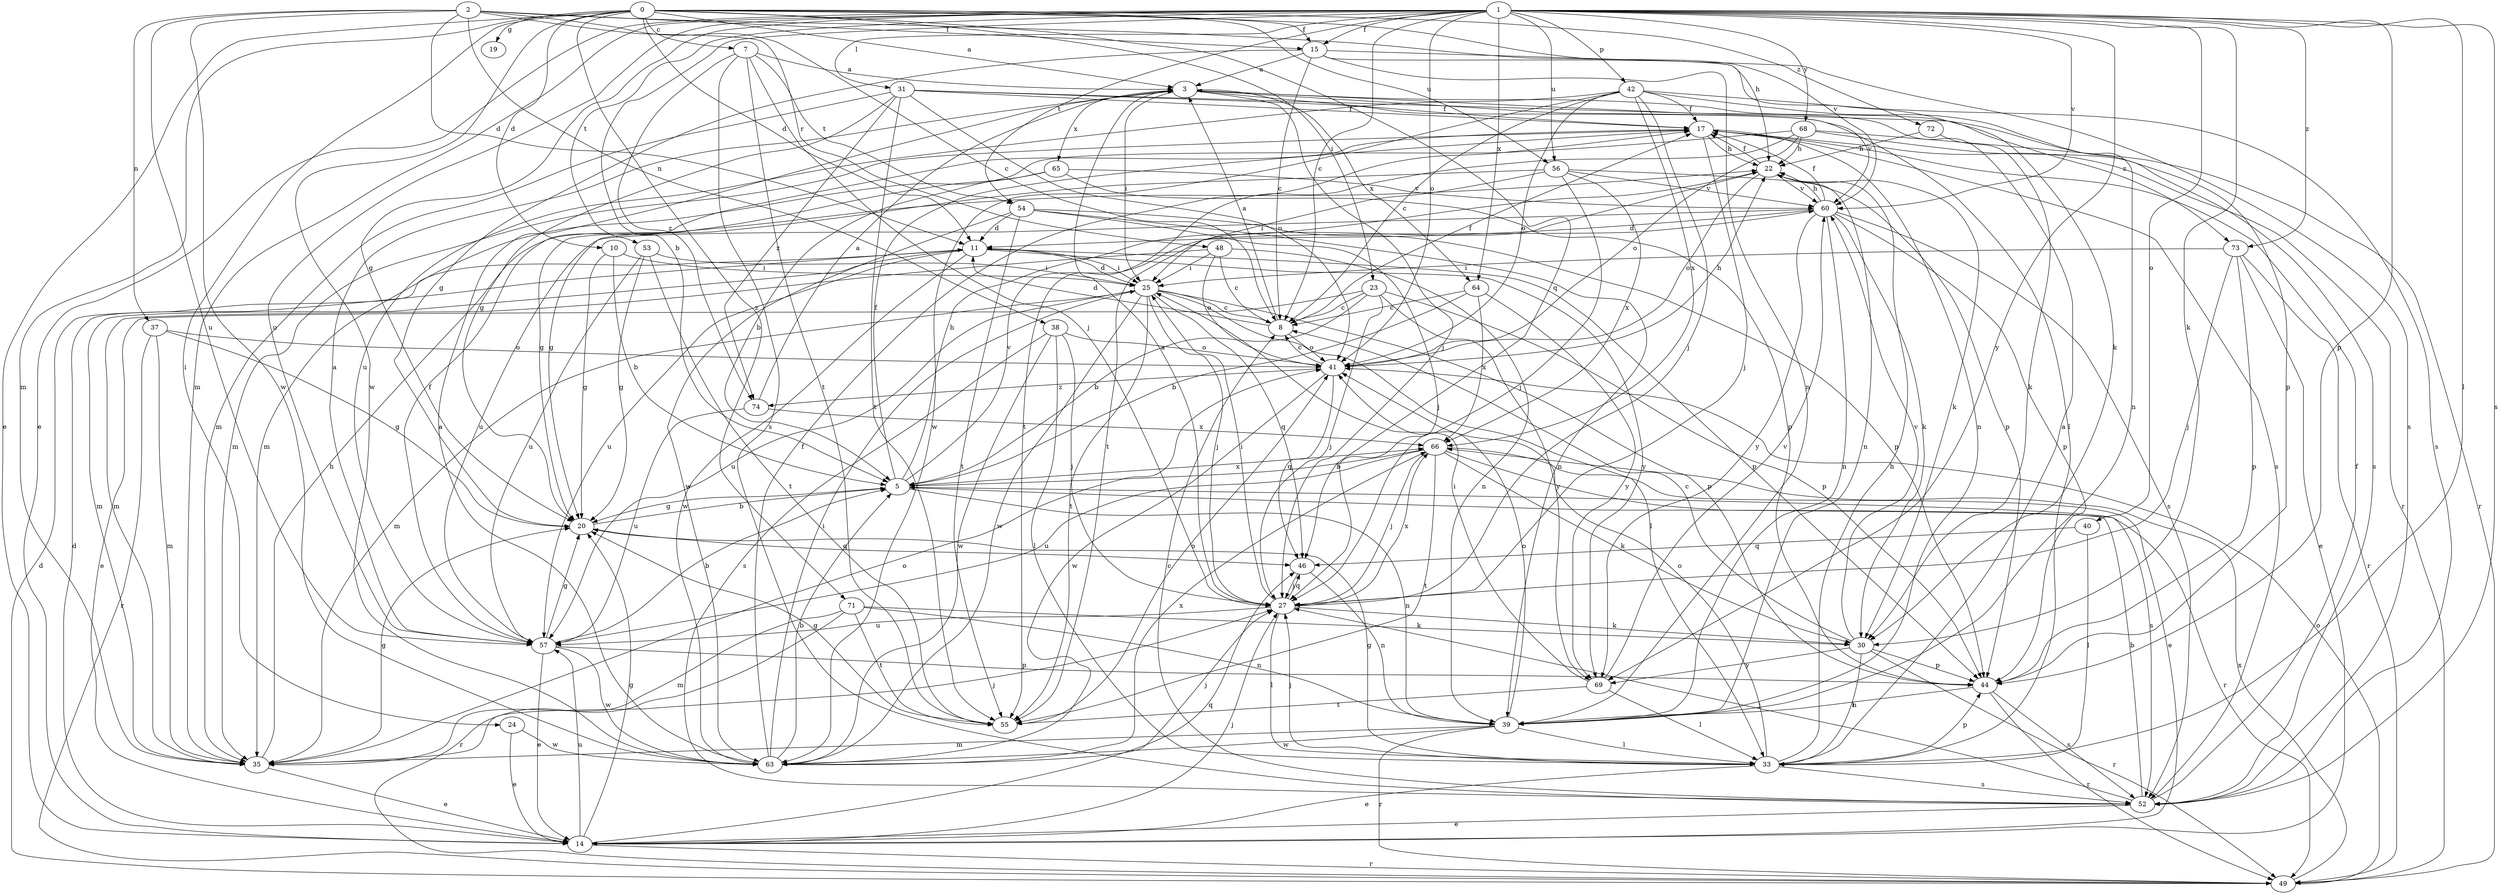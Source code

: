 strict digraph  {
0;
1;
2;
3;
5;
7;
8;
10;
11;
14;
15;
17;
19;
20;
22;
23;
24;
25;
27;
30;
31;
33;
35;
37;
38;
39;
40;
41;
42;
44;
46;
48;
49;
52;
53;
54;
55;
56;
57;
60;
63;
64;
65;
66;
68;
69;
71;
72;
73;
74;
0 -> 3  [label=a];
0 -> 7  [label=c];
0 -> 10  [label=d];
0 -> 11  [label=d];
0 -> 14  [label=e];
0 -> 15  [label=f];
0 -> 19  [label=g];
0 -> 23  [label=i];
0 -> 24  [label=i];
0 -> 35  [label=m];
0 -> 46  [label=q];
0 -> 56  [label=u];
0 -> 60  [label=v];
0 -> 63  [label=w];
0 -> 71  [label=z];
0 -> 72  [label=z];
1 -> 5  [label=b];
1 -> 8  [label=c];
1 -> 14  [label=e];
1 -> 15  [label=f];
1 -> 20  [label=g];
1 -> 30  [label=k];
1 -> 31  [label=l];
1 -> 33  [label=l];
1 -> 35  [label=m];
1 -> 40  [label=o];
1 -> 41  [label=o];
1 -> 42  [label=p];
1 -> 44  [label=p];
1 -> 52  [label=s];
1 -> 53  [label=t];
1 -> 54  [label=t];
1 -> 56  [label=u];
1 -> 57  [label=u];
1 -> 60  [label=v];
1 -> 64  [label=x];
1 -> 68  [label=y];
1 -> 69  [label=y];
1 -> 73  [label=z];
2 -> 8  [label=c];
2 -> 11  [label=d];
2 -> 15  [label=f];
2 -> 22  [label=h];
2 -> 37  [label=n];
2 -> 38  [label=n];
2 -> 48  [label=r];
2 -> 57  [label=u];
2 -> 63  [label=w];
3 -> 17  [label=f];
3 -> 25  [label=i];
3 -> 27  [label=j];
3 -> 60  [label=v];
3 -> 64  [label=x];
3 -> 65  [label=x];
3 -> 73  [label=z];
5 -> 17  [label=f];
5 -> 20  [label=g];
5 -> 22  [label=h];
5 -> 39  [label=n];
5 -> 49  [label=r];
5 -> 60  [label=v];
5 -> 66  [label=x];
7 -> 3  [label=a];
7 -> 27  [label=j];
7 -> 52  [label=s];
7 -> 54  [label=t];
7 -> 55  [label=t];
7 -> 74  [label=z];
8 -> 3  [label=a];
8 -> 11  [label=d];
8 -> 17  [label=f];
8 -> 41  [label=o];
10 -> 5  [label=b];
10 -> 20  [label=g];
10 -> 25  [label=i];
11 -> 25  [label=i];
11 -> 35  [label=m];
11 -> 44  [label=p];
11 -> 57  [label=u];
11 -> 63  [label=w];
11 -> 69  [label=y];
14 -> 11  [label=d];
14 -> 20  [label=g];
14 -> 27  [label=j];
14 -> 46  [label=q];
14 -> 49  [label=r];
14 -> 57  [label=u];
15 -> 3  [label=a];
15 -> 8  [label=c];
15 -> 20  [label=g];
15 -> 30  [label=k];
15 -> 39  [label=n];
15 -> 52  [label=s];
17 -> 22  [label=h];
17 -> 27  [label=j];
17 -> 35  [label=m];
17 -> 39  [label=n];
17 -> 49  [label=r];
17 -> 52  [label=s];
20 -> 5  [label=b];
20 -> 46  [label=q];
22 -> 17  [label=f];
22 -> 30  [label=k];
22 -> 39  [label=n];
22 -> 41  [label=o];
22 -> 55  [label=t];
22 -> 60  [label=v];
23 -> 5  [label=b];
23 -> 8  [label=c];
23 -> 14  [label=e];
23 -> 27  [label=j];
23 -> 44  [label=p];
23 -> 69  [label=y];
24 -> 14  [label=e];
24 -> 63  [label=w];
25 -> 8  [label=c];
25 -> 11  [label=d];
25 -> 27  [label=j];
25 -> 33  [label=l];
25 -> 35  [label=m];
25 -> 44  [label=p];
25 -> 46  [label=q];
25 -> 55  [label=t];
25 -> 57  [label=u];
25 -> 63  [label=w];
27 -> 3  [label=a];
27 -> 25  [label=i];
27 -> 30  [label=k];
27 -> 33  [label=l];
27 -> 46  [label=q];
27 -> 57  [label=u];
27 -> 66  [label=x];
30 -> 8  [label=c];
30 -> 33  [label=l];
30 -> 44  [label=p];
30 -> 49  [label=r];
30 -> 60  [label=v];
30 -> 69  [label=y];
31 -> 17  [label=f];
31 -> 20  [label=g];
31 -> 33  [label=l];
31 -> 35  [label=m];
31 -> 41  [label=o];
31 -> 44  [label=p];
31 -> 55  [label=t];
31 -> 74  [label=z];
33 -> 3  [label=a];
33 -> 14  [label=e];
33 -> 20  [label=g];
33 -> 22  [label=h];
33 -> 27  [label=j];
33 -> 41  [label=o];
33 -> 44  [label=p];
33 -> 52  [label=s];
35 -> 14  [label=e];
35 -> 20  [label=g];
35 -> 22  [label=h];
35 -> 27  [label=j];
35 -> 41  [label=o];
37 -> 20  [label=g];
37 -> 35  [label=m];
37 -> 41  [label=o];
37 -> 49  [label=r];
38 -> 27  [label=j];
38 -> 33  [label=l];
38 -> 41  [label=o];
38 -> 52  [label=s];
38 -> 63  [label=w];
39 -> 33  [label=l];
39 -> 35  [label=m];
39 -> 41  [label=o];
39 -> 49  [label=r];
39 -> 63  [label=w];
40 -> 33  [label=l];
40 -> 46  [label=q];
41 -> 8  [label=c];
41 -> 22  [label=h];
41 -> 46  [label=q];
41 -> 63  [label=w];
41 -> 74  [label=z];
42 -> 8  [label=c];
42 -> 17  [label=f];
42 -> 27  [label=j];
42 -> 39  [label=n];
42 -> 41  [label=o];
42 -> 52  [label=s];
42 -> 57  [label=u];
42 -> 63  [label=w];
42 -> 66  [label=x];
44 -> 39  [label=n];
44 -> 49  [label=r];
44 -> 52  [label=s];
46 -> 27  [label=j];
46 -> 39  [label=n];
48 -> 8  [label=c];
48 -> 25  [label=i];
48 -> 35  [label=m];
48 -> 39  [label=n];
48 -> 41  [label=o];
49 -> 11  [label=d];
49 -> 41  [label=o];
49 -> 66  [label=x];
52 -> 5  [label=b];
52 -> 8  [label=c];
52 -> 14  [label=e];
52 -> 17  [label=f];
52 -> 27  [label=j];
53 -> 20  [label=g];
53 -> 25  [label=i];
53 -> 55  [label=t];
53 -> 57  [label=u];
54 -> 11  [label=d];
54 -> 27  [label=j];
54 -> 39  [label=n];
54 -> 44  [label=p];
54 -> 55  [label=t];
54 -> 63  [label=w];
55 -> 20  [label=g];
55 -> 41  [label=o];
56 -> 20  [label=g];
56 -> 25  [label=i];
56 -> 27  [label=j];
56 -> 44  [label=p];
56 -> 60  [label=v];
56 -> 66  [label=x];
57 -> 3  [label=a];
57 -> 5  [label=b];
57 -> 14  [label=e];
57 -> 17  [label=f];
57 -> 20  [label=g];
57 -> 44  [label=p];
57 -> 63  [label=w];
60 -> 11  [label=d];
60 -> 17  [label=f];
60 -> 22  [label=h];
60 -> 30  [label=k];
60 -> 39  [label=n];
60 -> 44  [label=p];
60 -> 52  [label=s];
60 -> 57  [label=u];
60 -> 69  [label=y];
63 -> 3  [label=a];
63 -> 5  [label=b];
63 -> 17  [label=f];
63 -> 25  [label=i];
63 -> 27  [label=j];
63 -> 66  [label=x];
64 -> 5  [label=b];
64 -> 8  [label=c];
64 -> 66  [label=x];
64 -> 69  [label=y];
65 -> 5  [label=b];
65 -> 20  [label=g];
65 -> 44  [label=p];
65 -> 60  [label=v];
66 -> 5  [label=b];
66 -> 14  [label=e];
66 -> 27  [label=j];
66 -> 30  [label=k];
66 -> 52  [label=s];
66 -> 55  [label=t];
66 -> 57  [label=u];
68 -> 22  [label=h];
68 -> 35  [label=m];
68 -> 41  [label=o];
68 -> 49  [label=r];
68 -> 52  [label=s];
68 -> 55  [label=t];
69 -> 25  [label=i];
69 -> 33  [label=l];
69 -> 55  [label=t];
69 -> 60  [label=v];
71 -> 30  [label=k];
71 -> 35  [label=m];
71 -> 39  [label=n];
71 -> 49  [label=r];
71 -> 55  [label=t];
72 -> 22  [label=h];
72 -> 30  [label=k];
73 -> 14  [label=e];
73 -> 25  [label=i];
73 -> 27  [label=j];
73 -> 44  [label=p];
73 -> 49  [label=r];
74 -> 3  [label=a];
74 -> 57  [label=u];
74 -> 66  [label=x];
}
